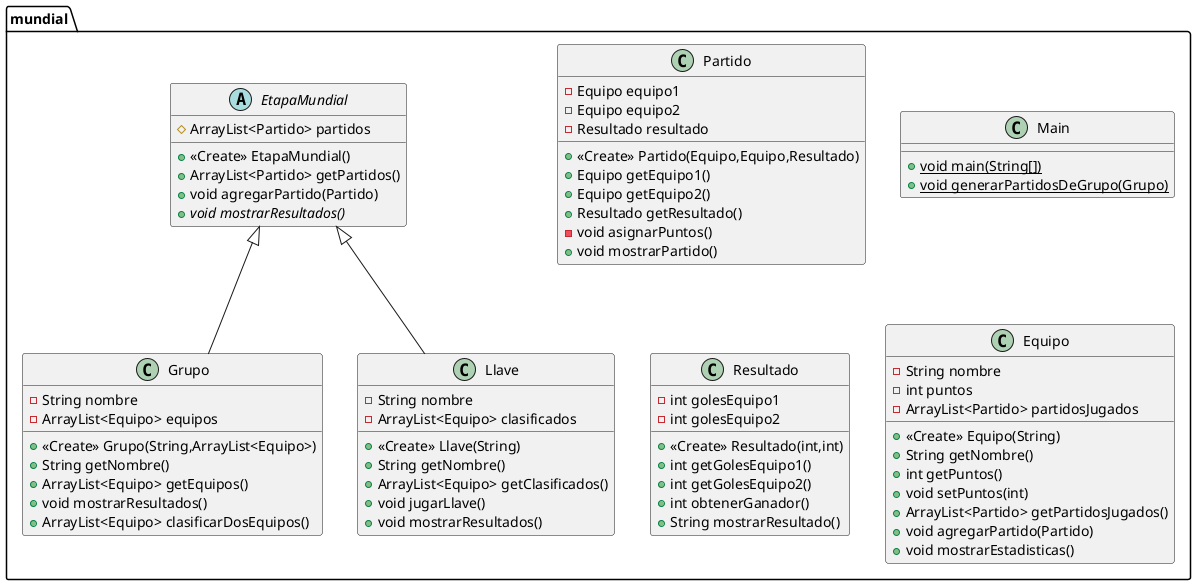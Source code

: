 @startuml
class mundial.Grupo {
- String nombre
- ArrayList<Equipo> equipos
+ <<Create>> Grupo(String,ArrayList<Equipo>)
+ String getNombre()
+ ArrayList<Equipo> getEquipos()
+ void mostrarResultados()
+ ArrayList<Equipo> clasificarDosEquipos()
}


class mundial.Partido {
- Equipo equipo1
- Equipo equipo2
- Resultado resultado
+ <<Create>> Partido(Equipo,Equipo,Resultado)
+ Equipo getEquipo1()
+ Equipo getEquipo2()
+ Resultado getResultado()
- void asignarPuntos()
+ void mostrarPartido()
}


class mundial.Main {
+ {static} void main(String[])
+ {static} void generarPartidosDeGrupo(Grupo)
}

class mundial.Resultado {
- int golesEquipo1
- int golesEquipo2
+ <<Create>> Resultado(int,int)
+ int getGolesEquipo1()
+ int getGolesEquipo2()
+ int obtenerGanador()
+ String mostrarResultado()
}


class mundial.Llave {
- String nombre
- ArrayList<Equipo> clasificados
+ <<Create>> Llave(String)
+ String getNombre()
+ ArrayList<Equipo> getClasificados()
+ void jugarLlave()
+ void mostrarResultados()
}


abstract class mundial.EtapaMundial {
# ArrayList<Partido> partidos
+ <<Create>> EtapaMundial()
+ ArrayList<Partido> getPartidos()
+ void agregarPartido(Partido)
+ {abstract}void mostrarResultados()
}


class mundial.Equipo {
- String nombre
- int puntos
- ArrayList<Partido> partidosJugados
+ <<Create>> Equipo(String)
+ String getNombre()
+ int getPuntos()
+ void setPuntos(int)
+ ArrayList<Partido> getPartidosJugados()
+ void agregarPartido(Partido)
+ void mostrarEstadisticas()
}




mundial.EtapaMundial <|-- mundial.Grupo
mundial.EtapaMundial <|-- mundial.Llave
@enduml